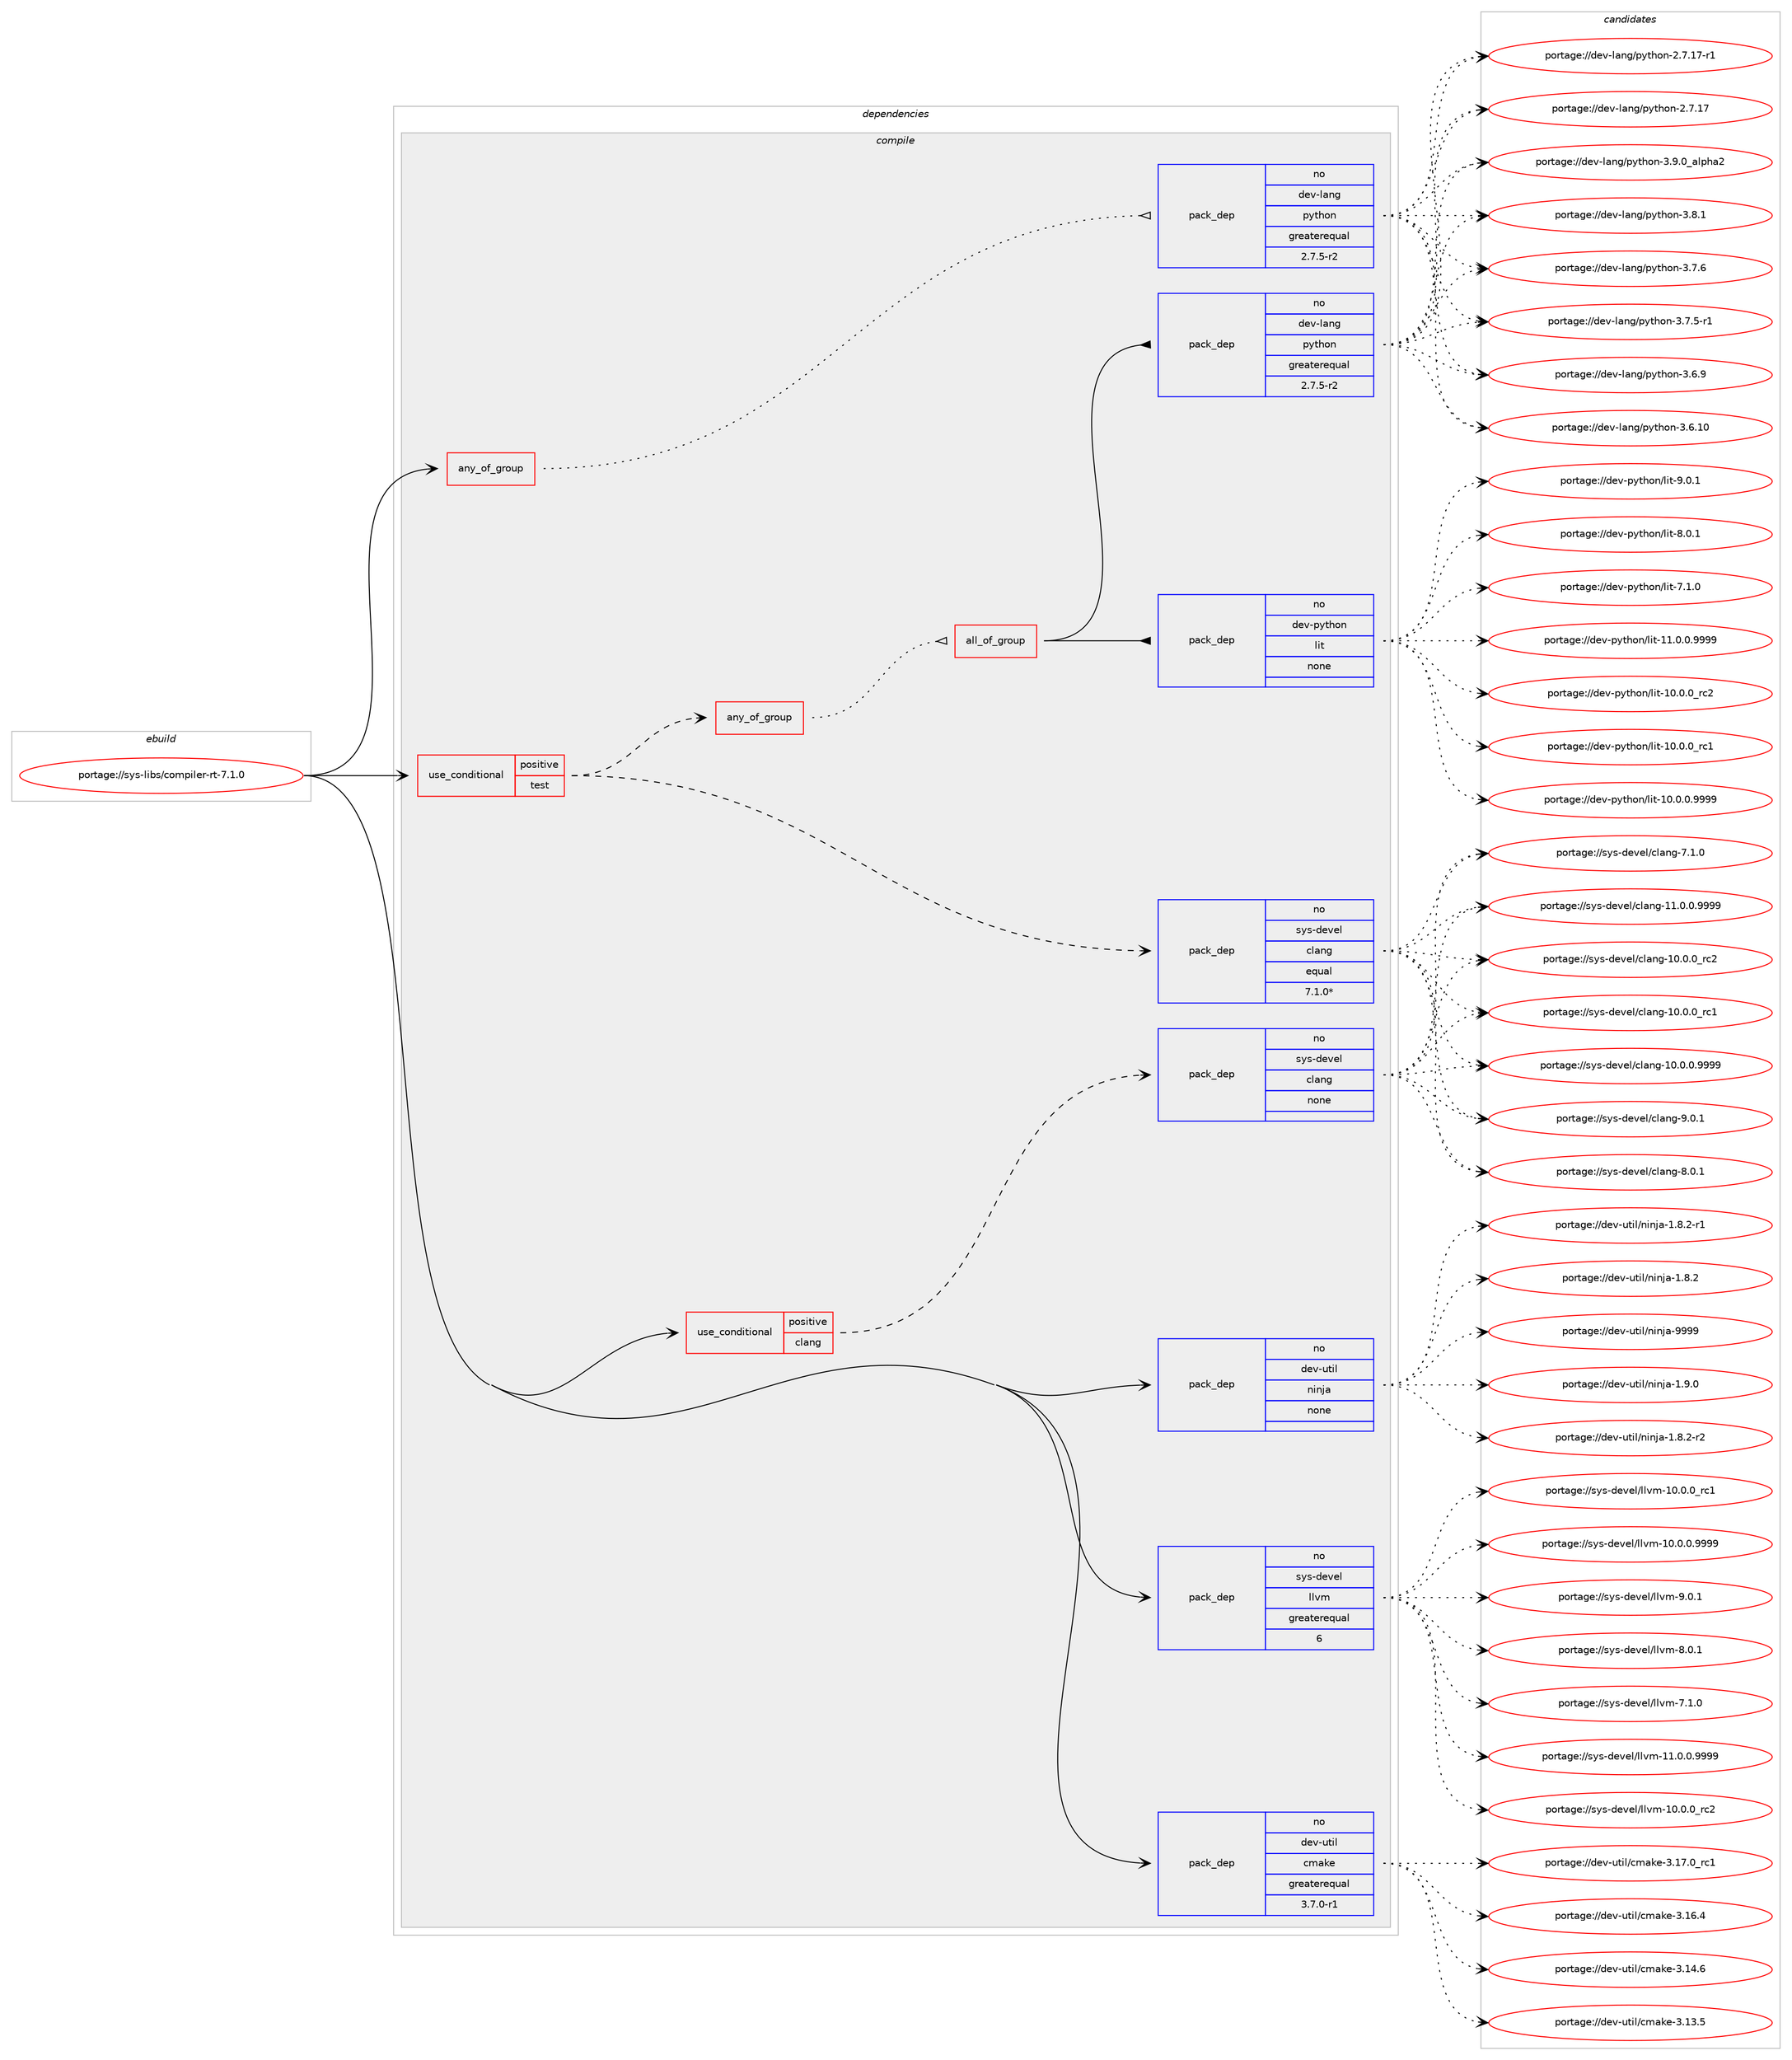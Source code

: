 digraph prolog {

# *************
# Graph options
# *************

newrank=true;
concentrate=true;
compound=true;
graph [rankdir=LR,fontname=Helvetica,fontsize=10,ranksep=1.5];#, ranksep=2.5, nodesep=0.2];
edge  [arrowhead=vee];
node  [fontname=Helvetica,fontsize=10];

# **********
# The ebuild
# **********

subgraph cluster_leftcol {
color=gray;
rank=same;
label=<<i>ebuild</i>>;
id [label="portage://sys-libs/compiler-rt-7.1.0", color=red, width=4, href="../sys-libs/compiler-rt-7.1.0.svg"];
}

# ****************
# The dependencies
# ****************

subgraph cluster_midcol {
color=gray;
label=<<i>dependencies</i>>;
subgraph cluster_compile {
fillcolor="#eeeeee";
style=filled;
label=<<i>compile</i>>;
subgraph any924 {
dependency42590 [label=<<TABLE BORDER="0" CELLBORDER="1" CELLSPACING="0" CELLPADDING="4"><TR><TD CELLPADDING="10">any_of_group</TD></TR></TABLE>>, shape=none, color=red];subgraph pack33286 {
dependency42591 [label=<<TABLE BORDER="0" CELLBORDER="1" CELLSPACING="0" CELLPADDING="4" WIDTH="220"><TR><TD ROWSPAN="6" CELLPADDING="30">pack_dep</TD></TR><TR><TD WIDTH="110">no</TD></TR><TR><TD>dev-lang</TD></TR><TR><TD>python</TD></TR><TR><TD>greaterequal</TD></TR><TR><TD>2.7.5-r2</TD></TR></TABLE>>, shape=none, color=blue];
}
dependency42590:e -> dependency42591:w [weight=20,style="dotted",arrowhead="oinv"];
}
id:e -> dependency42590:w [weight=20,style="solid",arrowhead="vee"];
subgraph cond8321 {
dependency42592 [label=<<TABLE BORDER="0" CELLBORDER="1" CELLSPACING="0" CELLPADDING="4"><TR><TD ROWSPAN="3" CELLPADDING="10">use_conditional</TD></TR><TR><TD>positive</TD></TR><TR><TD>clang</TD></TR></TABLE>>, shape=none, color=red];
subgraph pack33287 {
dependency42593 [label=<<TABLE BORDER="0" CELLBORDER="1" CELLSPACING="0" CELLPADDING="4" WIDTH="220"><TR><TD ROWSPAN="6" CELLPADDING="30">pack_dep</TD></TR><TR><TD WIDTH="110">no</TD></TR><TR><TD>sys-devel</TD></TR><TR><TD>clang</TD></TR><TR><TD>none</TD></TR><TR><TD></TD></TR></TABLE>>, shape=none, color=blue];
}
dependency42592:e -> dependency42593:w [weight=20,style="dashed",arrowhead="vee"];
}
id:e -> dependency42592:w [weight=20,style="solid",arrowhead="vee"];
subgraph cond8322 {
dependency42594 [label=<<TABLE BORDER="0" CELLBORDER="1" CELLSPACING="0" CELLPADDING="4"><TR><TD ROWSPAN="3" CELLPADDING="10">use_conditional</TD></TR><TR><TD>positive</TD></TR><TR><TD>test</TD></TR></TABLE>>, shape=none, color=red];
subgraph any925 {
dependency42595 [label=<<TABLE BORDER="0" CELLBORDER="1" CELLSPACING="0" CELLPADDING="4"><TR><TD CELLPADDING="10">any_of_group</TD></TR></TABLE>>, shape=none, color=red];subgraph all62 {
dependency42596 [label=<<TABLE BORDER="0" CELLBORDER="1" CELLSPACING="0" CELLPADDING="4"><TR><TD CELLPADDING="10">all_of_group</TD></TR></TABLE>>, shape=none, color=red];subgraph pack33288 {
dependency42597 [label=<<TABLE BORDER="0" CELLBORDER="1" CELLSPACING="0" CELLPADDING="4" WIDTH="220"><TR><TD ROWSPAN="6" CELLPADDING="30">pack_dep</TD></TR><TR><TD WIDTH="110">no</TD></TR><TR><TD>dev-lang</TD></TR><TR><TD>python</TD></TR><TR><TD>greaterequal</TD></TR><TR><TD>2.7.5-r2</TD></TR></TABLE>>, shape=none, color=blue];
}
dependency42596:e -> dependency42597:w [weight=20,style="solid",arrowhead="inv"];
subgraph pack33289 {
dependency42598 [label=<<TABLE BORDER="0" CELLBORDER="1" CELLSPACING="0" CELLPADDING="4" WIDTH="220"><TR><TD ROWSPAN="6" CELLPADDING="30">pack_dep</TD></TR><TR><TD WIDTH="110">no</TD></TR><TR><TD>dev-python</TD></TR><TR><TD>lit</TD></TR><TR><TD>none</TD></TR><TR><TD></TD></TR></TABLE>>, shape=none, color=blue];
}
dependency42596:e -> dependency42598:w [weight=20,style="solid",arrowhead="inv"];
}
dependency42595:e -> dependency42596:w [weight=20,style="dotted",arrowhead="oinv"];
}
dependency42594:e -> dependency42595:w [weight=20,style="dashed",arrowhead="vee"];
subgraph pack33290 {
dependency42599 [label=<<TABLE BORDER="0" CELLBORDER="1" CELLSPACING="0" CELLPADDING="4" WIDTH="220"><TR><TD ROWSPAN="6" CELLPADDING="30">pack_dep</TD></TR><TR><TD WIDTH="110">no</TD></TR><TR><TD>sys-devel</TD></TR><TR><TD>clang</TD></TR><TR><TD>equal</TD></TR><TR><TD>7.1.0*</TD></TR></TABLE>>, shape=none, color=blue];
}
dependency42594:e -> dependency42599:w [weight=20,style="dashed",arrowhead="vee"];
}
id:e -> dependency42594:w [weight=20,style="solid",arrowhead="vee"];
subgraph pack33291 {
dependency42600 [label=<<TABLE BORDER="0" CELLBORDER="1" CELLSPACING="0" CELLPADDING="4" WIDTH="220"><TR><TD ROWSPAN="6" CELLPADDING="30">pack_dep</TD></TR><TR><TD WIDTH="110">no</TD></TR><TR><TD>dev-util</TD></TR><TR><TD>cmake</TD></TR><TR><TD>greaterequal</TD></TR><TR><TD>3.7.0-r1</TD></TR></TABLE>>, shape=none, color=blue];
}
id:e -> dependency42600:w [weight=20,style="solid",arrowhead="vee"];
subgraph pack33292 {
dependency42601 [label=<<TABLE BORDER="0" CELLBORDER="1" CELLSPACING="0" CELLPADDING="4" WIDTH="220"><TR><TD ROWSPAN="6" CELLPADDING="30">pack_dep</TD></TR><TR><TD WIDTH="110">no</TD></TR><TR><TD>dev-util</TD></TR><TR><TD>ninja</TD></TR><TR><TD>none</TD></TR><TR><TD></TD></TR></TABLE>>, shape=none, color=blue];
}
id:e -> dependency42601:w [weight=20,style="solid",arrowhead="vee"];
subgraph pack33293 {
dependency42602 [label=<<TABLE BORDER="0" CELLBORDER="1" CELLSPACING="0" CELLPADDING="4" WIDTH="220"><TR><TD ROWSPAN="6" CELLPADDING="30">pack_dep</TD></TR><TR><TD WIDTH="110">no</TD></TR><TR><TD>sys-devel</TD></TR><TR><TD>llvm</TD></TR><TR><TD>greaterequal</TD></TR><TR><TD>6</TD></TR></TABLE>>, shape=none, color=blue];
}
id:e -> dependency42602:w [weight=20,style="solid",arrowhead="vee"];
}
subgraph cluster_compileandrun {
fillcolor="#eeeeee";
style=filled;
label=<<i>compile and run</i>>;
}
subgraph cluster_run {
fillcolor="#eeeeee";
style=filled;
label=<<i>run</i>>;
}
}

# **************
# The candidates
# **************

subgraph cluster_choices {
rank=same;
color=gray;
label=<<i>candidates</i>>;

subgraph choice33286 {
color=black;
nodesep=1;
choice10010111845108971101034711212111610411111045514657464895971081121049750 [label="portage://dev-lang/python-3.9.0_alpha2", color=red, width=4,href="../dev-lang/python-3.9.0_alpha2.svg"];
choice100101118451089711010347112121116104111110455146564649 [label="portage://dev-lang/python-3.8.1", color=red, width=4,href="../dev-lang/python-3.8.1.svg"];
choice100101118451089711010347112121116104111110455146554654 [label="portage://dev-lang/python-3.7.6", color=red, width=4,href="../dev-lang/python-3.7.6.svg"];
choice1001011184510897110103471121211161041111104551465546534511449 [label="portage://dev-lang/python-3.7.5-r1", color=red, width=4,href="../dev-lang/python-3.7.5-r1.svg"];
choice100101118451089711010347112121116104111110455146544657 [label="portage://dev-lang/python-3.6.9", color=red, width=4,href="../dev-lang/python-3.6.9.svg"];
choice10010111845108971101034711212111610411111045514654464948 [label="portage://dev-lang/python-3.6.10", color=red, width=4,href="../dev-lang/python-3.6.10.svg"];
choice100101118451089711010347112121116104111110455046554649554511449 [label="portage://dev-lang/python-2.7.17-r1", color=red, width=4,href="../dev-lang/python-2.7.17-r1.svg"];
choice10010111845108971101034711212111610411111045504655464955 [label="portage://dev-lang/python-2.7.17", color=red, width=4,href="../dev-lang/python-2.7.17.svg"];
dependency42591:e -> choice10010111845108971101034711212111610411111045514657464895971081121049750:w [style=dotted,weight="100"];
dependency42591:e -> choice100101118451089711010347112121116104111110455146564649:w [style=dotted,weight="100"];
dependency42591:e -> choice100101118451089711010347112121116104111110455146554654:w [style=dotted,weight="100"];
dependency42591:e -> choice1001011184510897110103471121211161041111104551465546534511449:w [style=dotted,weight="100"];
dependency42591:e -> choice100101118451089711010347112121116104111110455146544657:w [style=dotted,weight="100"];
dependency42591:e -> choice10010111845108971101034711212111610411111045514654464948:w [style=dotted,weight="100"];
dependency42591:e -> choice100101118451089711010347112121116104111110455046554649554511449:w [style=dotted,weight="100"];
dependency42591:e -> choice10010111845108971101034711212111610411111045504655464955:w [style=dotted,weight="100"];
}
subgraph choice33287 {
color=black;
nodesep=1;
choice11512111545100101118101108479910897110103455746484649 [label="portage://sys-devel/clang-9.0.1", color=red, width=4,href="../sys-devel/clang-9.0.1.svg"];
choice11512111545100101118101108479910897110103455646484649 [label="portage://sys-devel/clang-8.0.1", color=red, width=4,href="../sys-devel/clang-8.0.1.svg"];
choice11512111545100101118101108479910897110103455546494648 [label="portage://sys-devel/clang-7.1.0", color=red, width=4,href="../sys-devel/clang-7.1.0.svg"];
choice11512111545100101118101108479910897110103454949464846484657575757 [label="portage://sys-devel/clang-11.0.0.9999", color=red, width=4,href="../sys-devel/clang-11.0.0.9999.svg"];
choice1151211154510010111810110847991089711010345494846484648951149950 [label="portage://sys-devel/clang-10.0.0_rc2", color=red, width=4,href="../sys-devel/clang-10.0.0_rc2.svg"];
choice1151211154510010111810110847991089711010345494846484648951149949 [label="portage://sys-devel/clang-10.0.0_rc1", color=red, width=4,href="../sys-devel/clang-10.0.0_rc1.svg"];
choice11512111545100101118101108479910897110103454948464846484657575757 [label="portage://sys-devel/clang-10.0.0.9999", color=red, width=4,href="../sys-devel/clang-10.0.0.9999.svg"];
dependency42593:e -> choice11512111545100101118101108479910897110103455746484649:w [style=dotted,weight="100"];
dependency42593:e -> choice11512111545100101118101108479910897110103455646484649:w [style=dotted,weight="100"];
dependency42593:e -> choice11512111545100101118101108479910897110103455546494648:w [style=dotted,weight="100"];
dependency42593:e -> choice11512111545100101118101108479910897110103454949464846484657575757:w [style=dotted,weight="100"];
dependency42593:e -> choice1151211154510010111810110847991089711010345494846484648951149950:w [style=dotted,weight="100"];
dependency42593:e -> choice1151211154510010111810110847991089711010345494846484648951149949:w [style=dotted,weight="100"];
dependency42593:e -> choice11512111545100101118101108479910897110103454948464846484657575757:w [style=dotted,weight="100"];
}
subgraph choice33288 {
color=black;
nodesep=1;
choice10010111845108971101034711212111610411111045514657464895971081121049750 [label="portage://dev-lang/python-3.9.0_alpha2", color=red, width=4,href="../dev-lang/python-3.9.0_alpha2.svg"];
choice100101118451089711010347112121116104111110455146564649 [label="portage://dev-lang/python-3.8.1", color=red, width=4,href="../dev-lang/python-3.8.1.svg"];
choice100101118451089711010347112121116104111110455146554654 [label="portage://dev-lang/python-3.7.6", color=red, width=4,href="../dev-lang/python-3.7.6.svg"];
choice1001011184510897110103471121211161041111104551465546534511449 [label="portage://dev-lang/python-3.7.5-r1", color=red, width=4,href="../dev-lang/python-3.7.5-r1.svg"];
choice100101118451089711010347112121116104111110455146544657 [label="portage://dev-lang/python-3.6.9", color=red, width=4,href="../dev-lang/python-3.6.9.svg"];
choice10010111845108971101034711212111610411111045514654464948 [label="portage://dev-lang/python-3.6.10", color=red, width=4,href="../dev-lang/python-3.6.10.svg"];
choice100101118451089711010347112121116104111110455046554649554511449 [label="portage://dev-lang/python-2.7.17-r1", color=red, width=4,href="../dev-lang/python-2.7.17-r1.svg"];
choice10010111845108971101034711212111610411111045504655464955 [label="portage://dev-lang/python-2.7.17", color=red, width=4,href="../dev-lang/python-2.7.17.svg"];
dependency42597:e -> choice10010111845108971101034711212111610411111045514657464895971081121049750:w [style=dotted,weight="100"];
dependency42597:e -> choice100101118451089711010347112121116104111110455146564649:w [style=dotted,weight="100"];
dependency42597:e -> choice100101118451089711010347112121116104111110455146554654:w [style=dotted,weight="100"];
dependency42597:e -> choice1001011184510897110103471121211161041111104551465546534511449:w [style=dotted,weight="100"];
dependency42597:e -> choice100101118451089711010347112121116104111110455146544657:w [style=dotted,weight="100"];
dependency42597:e -> choice10010111845108971101034711212111610411111045514654464948:w [style=dotted,weight="100"];
dependency42597:e -> choice100101118451089711010347112121116104111110455046554649554511449:w [style=dotted,weight="100"];
dependency42597:e -> choice10010111845108971101034711212111610411111045504655464955:w [style=dotted,weight="100"];
}
subgraph choice33289 {
color=black;
nodesep=1;
choice1001011184511212111610411111047108105116455746484649 [label="portage://dev-python/lit-9.0.1", color=red, width=4,href="../dev-python/lit-9.0.1.svg"];
choice1001011184511212111610411111047108105116455646484649 [label="portage://dev-python/lit-8.0.1", color=red, width=4,href="../dev-python/lit-8.0.1.svg"];
choice1001011184511212111610411111047108105116455546494648 [label="portage://dev-python/lit-7.1.0", color=red, width=4,href="../dev-python/lit-7.1.0.svg"];
choice1001011184511212111610411111047108105116454949464846484657575757 [label="portage://dev-python/lit-11.0.0.9999", color=red, width=4,href="../dev-python/lit-11.0.0.9999.svg"];
choice100101118451121211161041111104710810511645494846484648951149950 [label="portage://dev-python/lit-10.0.0_rc2", color=red, width=4,href="../dev-python/lit-10.0.0_rc2.svg"];
choice100101118451121211161041111104710810511645494846484648951149949 [label="portage://dev-python/lit-10.0.0_rc1", color=red, width=4,href="../dev-python/lit-10.0.0_rc1.svg"];
choice1001011184511212111610411111047108105116454948464846484657575757 [label="portage://dev-python/lit-10.0.0.9999", color=red, width=4,href="../dev-python/lit-10.0.0.9999.svg"];
dependency42598:e -> choice1001011184511212111610411111047108105116455746484649:w [style=dotted,weight="100"];
dependency42598:e -> choice1001011184511212111610411111047108105116455646484649:w [style=dotted,weight="100"];
dependency42598:e -> choice1001011184511212111610411111047108105116455546494648:w [style=dotted,weight="100"];
dependency42598:e -> choice1001011184511212111610411111047108105116454949464846484657575757:w [style=dotted,weight="100"];
dependency42598:e -> choice100101118451121211161041111104710810511645494846484648951149950:w [style=dotted,weight="100"];
dependency42598:e -> choice100101118451121211161041111104710810511645494846484648951149949:w [style=dotted,weight="100"];
dependency42598:e -> choice1001011184511212111610411111047108105116454948464846484657575757:w [style=dotted,weight="100"];
}
subgraph choice33290 {
color=black;
nodesep=1;
choice11512111545100101118101108479910897110103455746484649 [label="portage://sys-devel/clang-9.0.1", color=red, width=4,href="../sys-devel/clang-9.0.1.svg"];
choice11512111545100101118101108479910897110103455646484649 [label="portage://sys-devel/clang-8.0.1", color=red, width=4,href="../sys-devel/clang-8.0.1.svg"];
choice11512111545100101118101108479910897110103455546494648 [label="portage://sys-devel/clang-7.1.0", color=red, width=4,href="../sys-devel/clang-7.1.0.svg"];
choice11512111545100101118101108479910897110103454949464846484657575757 [label="portage://sys-devel/clang-11.0.0.9999", color=red, width=4,href="../sys-devel/clang-11.0.0.9999.svg"];
choice1151211154510010111810110847991089711010345494846484648951149950 [label="portage://sys-devel/clang-10.0.0_rc2", color=red, width=4,href="../sys-devel/clang-10.0.0_rc2.svg"];
choice1151211154510010111810110847991089711010345494846484648951149949 [label="portage://sys-devel/clang-10.0.0_rc1", color=red, width=4,href="../sys-devel/clang-10.0.0_rc1.svg"];
choice11512111545100101118101108479910897110103454948464846484657575757 [label="portage://sys-devel/clang-10.0.0.9999", color=red, width=4,href="../sys-devel/clang-10.0.0.9999.svg"];
dependency42599:e -> choice11512111545100101118101108479910897110103455746484649:w [style=dotted,weight="100"];
dependency42599:e -> choice11512111545100101118101108479910897110103455646484649:w [style=dotted,weight="100"];
dependency42599:e -> choice11512111545100101118101108479910897110103455546494648:w [style=dotted,weight="100"];
dependency42599:e -> choice11512111545100101118101108479910897110103454949464846484657575757:w [style=dotted,weight="100"];
dependency42599:e -> choice1151211154510010111810110847991089711010345494846484648951149950:w [style=dotted,weight="100"];
dependency42599:e -> choice1151211154510010111810110847991089711010345494846484648951149949:w [style=dotted,weight="100"];
dependency42599:e -> choice11512111545100101118101108479910897110103454948464846484657575757:w [style=dotted,weight="100"];
}
subgraph choice33291 {
color=black;
nodesep=1;
choice1001011184511711610510847991099710710145514649554648951149949 [label="portage://dev-util/cmake-3.17.0_rc1", color=red, width=4,href="../dev-util/cmake-3.17.0_rc1.svg"];
choice1001011184511711610510847991099710710145514649544652 [label="portage://dev-util/cmake-3.16.4", color=red, width=4,href="../dev-util/cmake-3.16.4.svg"];
choice1001011184511711610510847991099710710145514649524654 [label="portage://dev-util/cmake-3.14.6", color=red, width=4,href="../dev-util/cmake-3.14.6.svg"];
choice1001011184511711610510847991099710710145514649514653 [label="portage://dev-util/cmake-3.13.5", color=red, width=4,href="../dev-util/cmake-3.13.5.svg"];
dependency42600:e -> choice1001011184511711610510847991099710710145514649554648951149949:w [style=dotted,weight="100"];
dependency42600:e -> choice1001011184511711610510847991099710710145514649544652:w [style=dotted,weight="100"];
dependency42600:e -> choice1001011184511711610510847991099710710145514649524654:w [style=dotted,weight="100"];
dependency42600:e -> choice1001011184511711610510847991099710710145514649514653:w [style=dotted,weight="100"];
}
subgraph choice33292 {
color=black;
nodesep=1;
choice1001011184511711610510847110105110106974557575757 [label="portage://dev-util/ninja-9999", color=red, width=4,href="../dev-util/ninja-9999.svg"];
choice100101118451171161051084711010511010697454946574648 [label="portage://dev-util/ninja-1.9.0", color=red, width=4,href="../dev-util/ninja-1.9.0.svg"];
choice1001011184511711610510847110105110106974549465646504511450 [label="portage://dev-util/ninja-1.8.2-r2", color=red, width=4,href="../dev-util/ninja-1.8.2-r2.svg"];
choice1001011184511711610510847110105110106974549465646504511449 [label="portage://dev-util/ninja-1.8.2-r1", color=red, width=4,href="../dev-util/ninja-1.8.2-r1.svg"];
choice100101118451171161051084711010511010697454946564650 [label="portage://dev-util/ninja-1.8.2", color=red, width=4,href="../dev-util/ninja-1.8.2.svg"];
dependency42601:e -> choice1001011184511711610510847110105110106974557575757:w [style=dotted,weight="100"];
dependency42601:e -> choice100101118451171161051084711010511010697454946574648:w [style=dotted,weight="100"];
dependency42601:e -> choice1001011184511711610510847110105110106974549465646504511450:w [style=dotted,weight="100"];
dependency42601:e -> choice1001011184511711610510847110105110106974549465646504511449:w [style=dotted,weight="100"];
dependency42601:e -> choice100101118451171161051084711010511010697454946564650:w [style=dotted,weight="100"];
}
subgraph choice33293 {
color=black;
nodesep=1;
choice1151211154510010111810110847108108118109455746484649 [label="portage://sys-devel/llvm-9.0.1", color=red, width=4,href="../sys-devel/llvm-9.0.1.svg"];
choice1151211154510010111810110847108108118109455646484649 [label="portage://sys-devel/llvm-8.0.1", color=red, width=4,href="../sys-devel/llvm-8.0.1.svg"];
choice1151211154510010111810110847108108118109455546494648 [label="portage://sys-devel/llvm-7.1.0", color=red, width=4,href="../sys-devel/llvm-7.1.0.svg"];
choice1151211154510010111810110847108108118109454949464846484657575757 [label="portage://sys-devel/llvm-11.0.0.9999", color=red, width=4,href="../sys-devel/llvm-11.0.0.9999.svg"];
choice115121115451001011181011084710810811810945494846484648951149950 [label="portage://sys-devel/llvm-10.0.0_rc2", color=red, width=4,href="../sys-devel/llvm-10.0.0_rc2.svg"];
choice115121115451001011181011084710810811810945494846484648951149949 [label="portage://sys-devel/llvm-10.0.0_rc1", color=red, width=4,href="../sys-devel/llvm-10.0.0_rc1.svg"];
choice1151211154510010111810110847108108118109454948464846484657575757 [label="portage://sys-devel/llvm-10.0.0.9999", color=red, width=4,href="../sys-devel/llvm-10.0.0.9999.svg"];
dependency42602:e -> choice1151211154510010111810110847108108118109455746484649:w [style=dotted,weight="100"];
dependency42602:e -> choice1151211154510010111810110847108108118109455646484649:w [style=dotted,weight="100"];
dependency42602:e -> choice1151211154510010111810110847108108118109455546494648:w [style=dotted,weight="100"];
dependency42602:e -> choice1151211154510010111810110847108108118109454949464846484657575757:w [style=dotted,weight="100"];
dependency42602:e -> choice115121115451001011181011084710810811810945494846484648951149950:w [style=dotted,weight="100"];
dependency42602:e -> choice115121115451001011181011084710810811810945494846484648951149949:w [style=dotted,weight="100"];
dependency42602:e -> choice1151211154510010111810110847108108118109454948464846484657575757:w [style=dotted,weight="100"];
}
}

}
